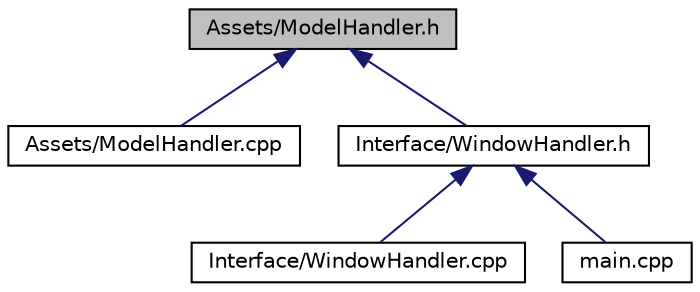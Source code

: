 digraph "Assets/ModelHandler.h"
{
  edge [fontname="Helvetica",fontsize="10",labelfontname="Helvetica",labelfontsize="10"];
  node [fontname="Helvetica",fontsize="10",shape=record];
  Node7 [label="Assets/ModelHandler.h",height=0.2,width=0.4,color="black", fillcolor="grey75", style="filled", fontcolor="black"];
  Node7 -> Node8 [dir="back",color="midnightblue",fontsize="10",style="solid",fontname="Helvetica"];
  Node8 [label="Assets/ModelHandler.cpp",height=0.2,width=0.4,color="black", fillcolor="white", style="filled",URL="$ModelHandler_8cpp.html"];
  Node7 -> Node9 [dir="back",color="midnightblue",fontsize="10",style="solid",fontname="Helvetica"];
  Node9 [label="Interface/WindowHandler.h",height=0.2,width=0.4,color="black", fillcolor="white", style="filled",URL="$WindowHandler_8h.html"];
  Node9 -> Node10 [dir="back",color="midnightblue",fontsize="10",style="solid",fontname="Helvetica"];
  Node10 [label="Interface/WindowHandler.cpp",height=0.2,width=0.4,color="black", fillcolor="white", style="filled",URL="$WindowHandler_8cpp.html"];
  Node9 -> Node11 [dir="back",color="midnightblue",fontsize="10",style="solid",fontname="Helvetica"];
  Node11 [label="main.cpp",height=0.2,width=0.4,color="black", fillcolor="white", style="filled",URL="$main_8cpp.html"];
}
